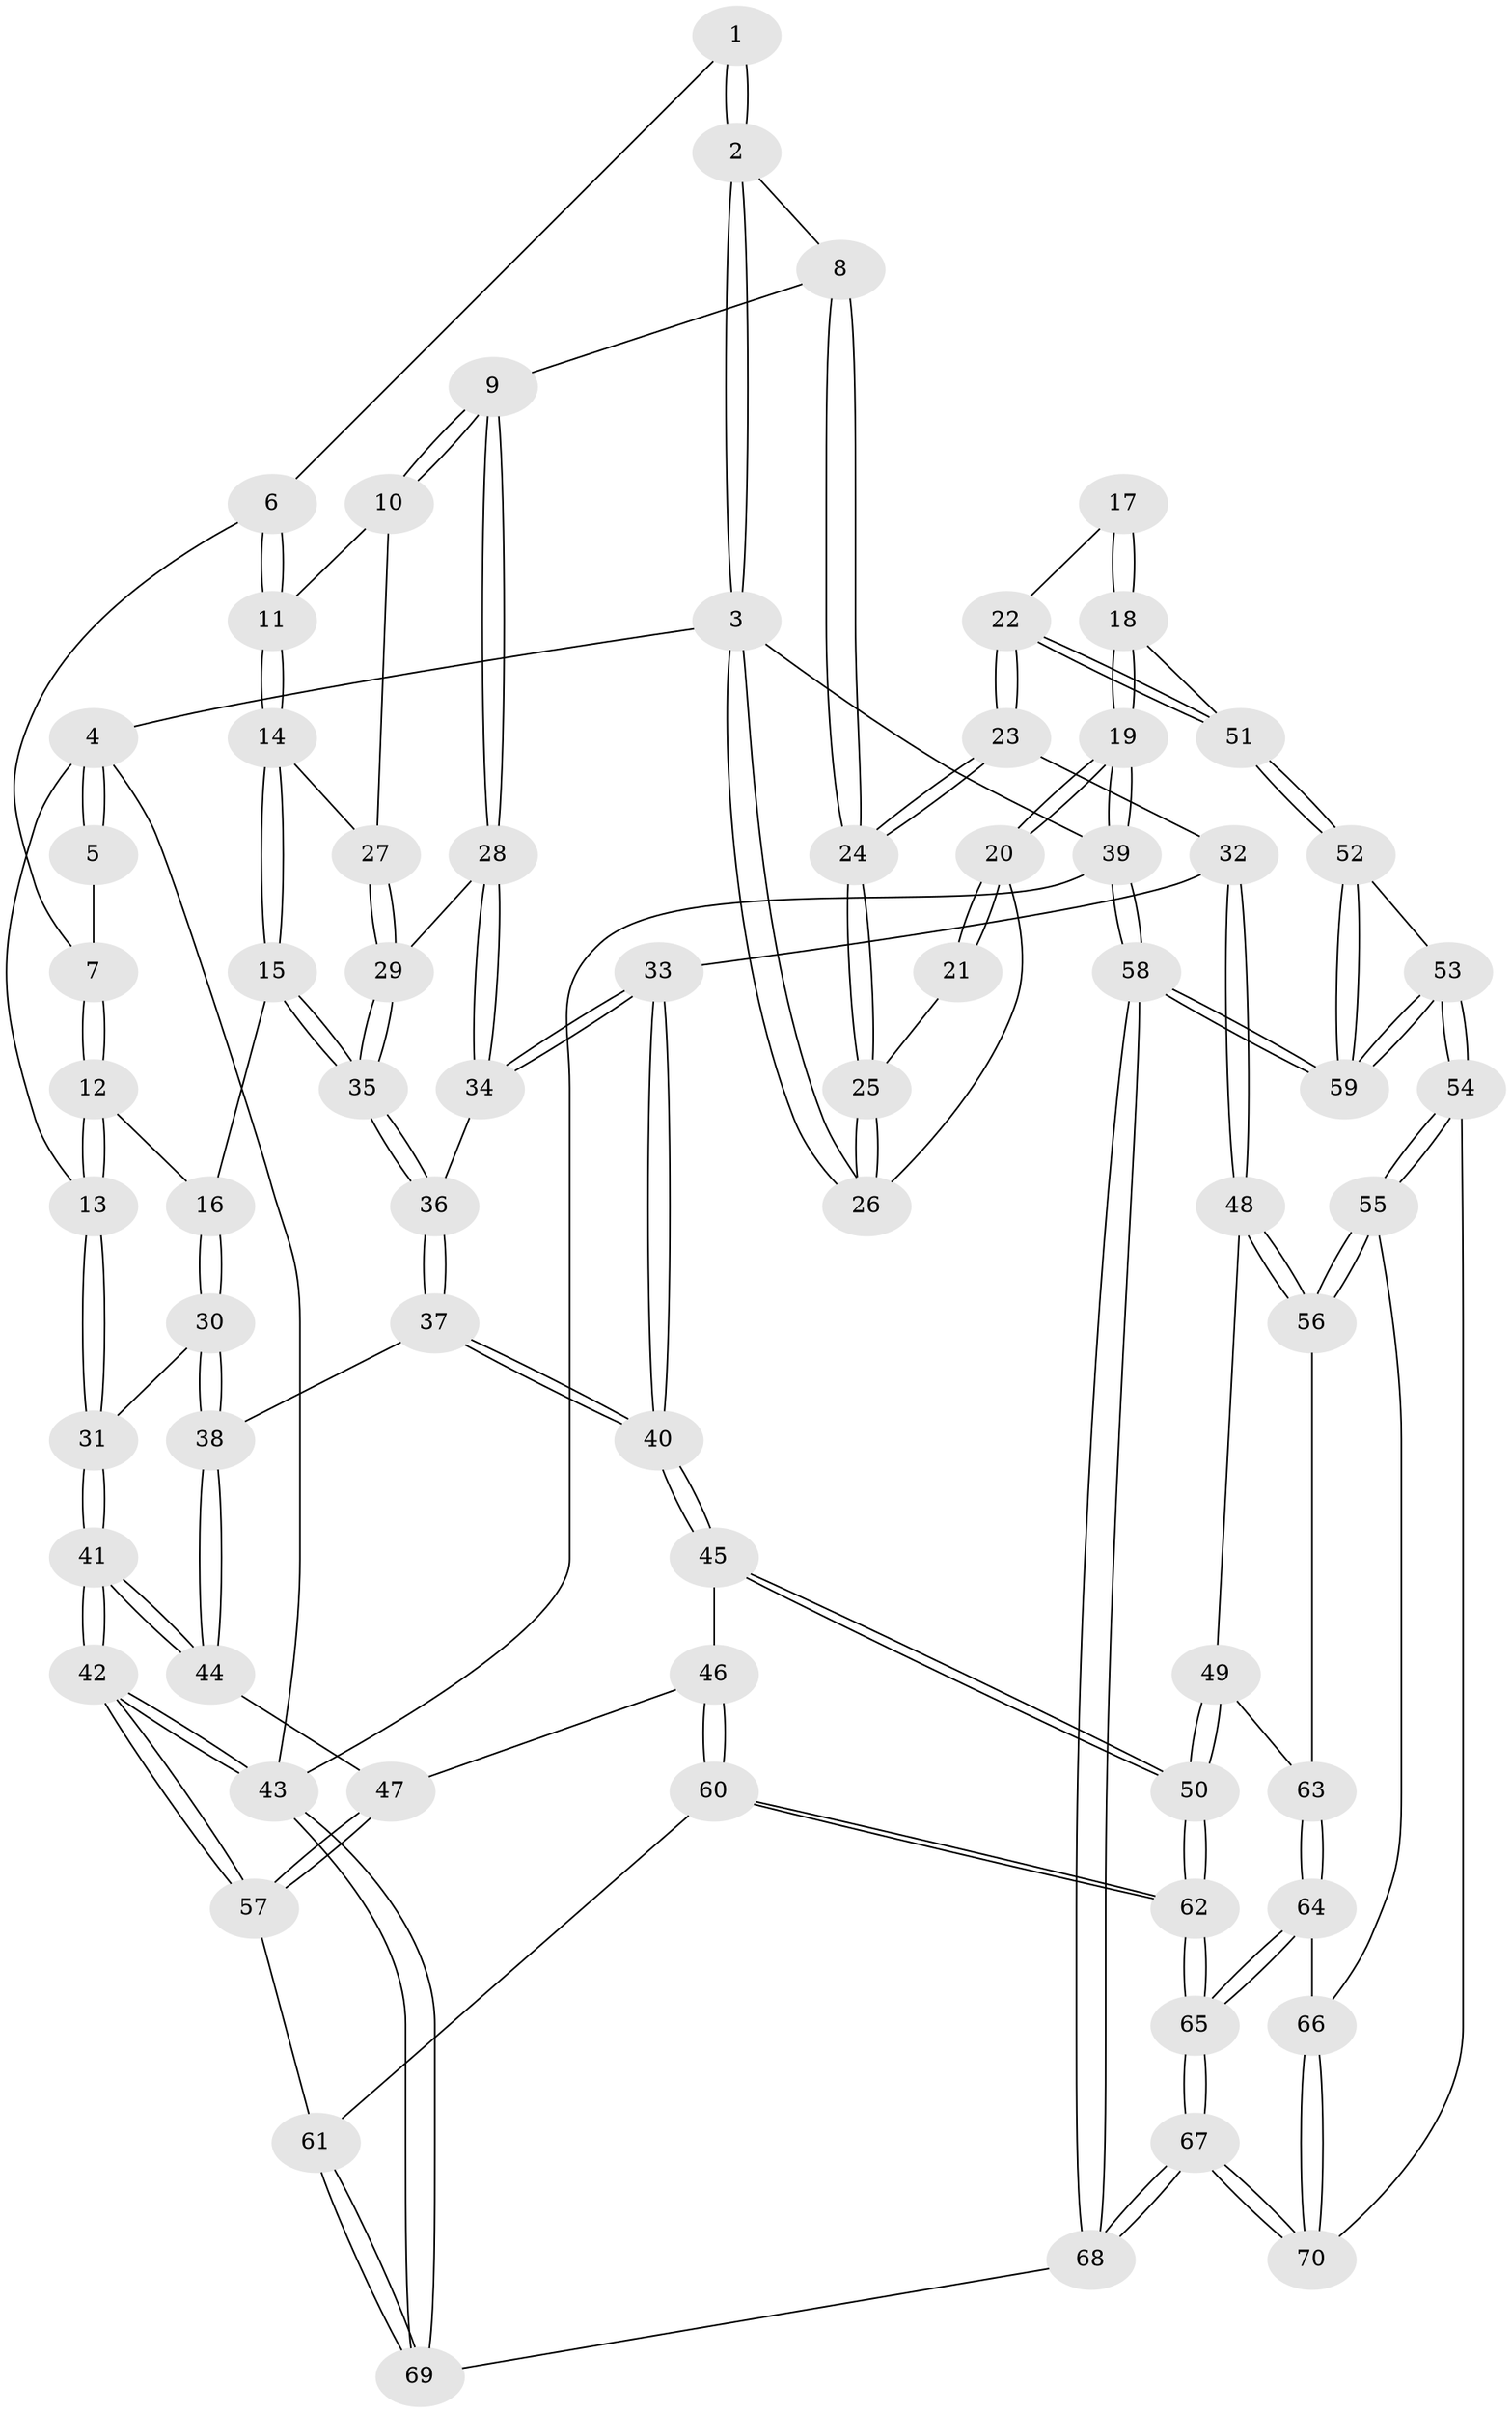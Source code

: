 // Generated by graph-tools (version 1.1) at 2025/17/03/09/25 04:17:07]
// undirected, 70 vertices, 172 edges
graph export_dot {
graph [start="1"]
  node [color=gray90,style=filled];
  1 [pos="+0.3517051926530757+0"];
  2 [pos="+0.6702702155734349+0"];
  3 [pos="+1+0"];
  4 [pos="+0+0"];
  5 [pos="+0+0"];
  6 [pos="+0.3211662605038583+0.04423116808005313"];
  7 [pos="+0.12979223427914982+0.10022936702596964"];
  8 [pos="+0.683648432969368+0.10859509935790114"];
  9 [pos="+0.663776846140656+0.12102361151640968"];
  10 [pos="+0.5658432954149373+0.16924393608237265"];
  11 [pos="+0.3311003402085641+0.1344721266664115"];
  12 [pos="+0.13458039556214557+0.1628998200589957"];
  13 [pos="+0+0.24703849039713885"];
  14 [pos="+0.28198040727632767+0.22608309249135056"];
  15 [pos="+0.2680882569736289+0.24471239672345735"];
  16 [pos="+0.18453230900145856+0.22082926311682036"];
  17 [pos="+0.9413068501423114+0.2265851117137244"];
  18 [pos="+0.9890370552393809+0.48205787769727365"];
  19 [pos="+1+0.5110921736753213"];
  20 [pos="+1+0.0923496433947097"];
  21 [pos="+0.936196967239431+0.1884006047394522"];
  22 [pos="+0.7882633051923272+0.4681219975338547"];
  23 [pos="+0.7829229074080378+0.46538739222311093"];
  24 [pos="+0.7166042951136922+0.14677016614601748"];
  25 [pos="+0.7990576802677823+0.15567130240289445"];
  26 [pos="+1+0"];
  27 [pos="+0.5099181231551789+0.23845533235733896"];
  28 [pos="+0.5422840749144202+0.41506321056649775"];
  29 [pos="+0.4707860872959782+0.3149065498992122"];
  30 [pos="+0.039207173860219616+0.3491002587375843"];
  31 [pos="+0+0.2732854446910077"];
  32 [pos="+0.638815350462801+0.5113385634599328"];
  33 [pos="+0.5616599928668726+0.45500827157671997"];
  34 [pos="+0.5505789355237353+0.43716874593364796"];
  35 [pos="+0.3044325121832205+0.3604893250072618"];
  36 [pos="+0.2988293127560619+0.387582600693222"];
  37 [pos="+0.26358103777765324+0.4880542727136685"];
  38 [pos="+0.1523518074431226+0.47656562742172215"];
  39 [pos="+1+1"];
  40 [pos="+0.2822362840043559+0.5217015190295319"];
  41 [pos="+0+0.5942878453353336"];
  42 [pos="+0+1"];
  43 [pos="+0+1"];
  44 [pos="+0.01875298600813694+0.5739550096190651"];
  45 [pos="+0.28439712393914696+0.5297116604820692"];
  46 [pos="+0.16112977657188213+0.6630728293615153"];
  47 [pos="+0.06296965324758211+0.6334104170406004"];
  48 [pos="+0.6227823539353166+0.5367569618687403"];
  49 [pos="+0.331024418024017+0.5794415527176905"];
  50 [pos="+0.3111753661002586+0.5691225945095857"];
  51 [pos="+0.8154393623497501+0.4825558579102746"];
  52 [pos="+0.8130106430212631+0.5368773398387932"];
  53 [pos="+0.6374929943943913+0.7989481617662987"];
  54 [pos="+0.6212845860838418+0.7858626467664422"];
  55 [pos="+0.576695936291952+0.710582472627366"];
  56 [pos="+0.5720950728757312+0.6839412946049116"];
  57 [pos="+0.07056708018367117+0.7598765007718575"];
  58 [pos="+0.939330718760119+1"];
  59 [pos="+0.8352846221283412+0.9999586187903176"];
  60 [pos="+0.15176735460982455+0.7374542163546447"];
  61 [pos="+0.10669307820347636+0.7600171825051683"];
  62 [pos="+0.27380507442428603+0.7855172362411104"];
  63 [pos="+0.3991424337788987+0.6402995432639046"];
  64 [pos="+0.4071406281213184+0.7733796211843623"];
  65 [pos="+0.3164412448897162+0.8816769745224089"];
  66 [pos="+0.46003100494753496+0.7616915303251472"];
  67 [pos="+0.31651977751895516+0.9873308697680014"];
  68 [pos="+0.30032714189044435+1"];
  69 [pos="+0.2544315767833356+1"];
  70 [pos="+0.4898846036588565+0.8539820039889117"];
  1 -- 2;
  1 -- 2;
  1 -- 6;
  2 -- 3;
  2 -- 3;
  2 -- 8;
  3 -- 4;
  3 -- 26;
  3 -- 26;
  3 -- 39;
  4 -- 5;
  4 -- 5;
  4 -- 13;
  4 -- 43;
  5 -- 7;
  6 -- 7;
  6 -- 11;
  6 -- 11;
  7 -- 12;
  7 -- 12;
  8 -- 9;
  8 -- 24;
  8 -- 24;
  9 -- 10;
  9 -- 10;
  9 -- 28;
  9 -- 28;
  10 -- 11;
  10 -- 27;
  11 -- 14;
  11 -- 14;
  12 -- 13;
  12 -- 13;
  12 -- 16;
  13 -- 31;
  13 -- 31;
  14 -- 15;
  14 -- 15;
  14 -- 27;
  15 -- 16;
  15 -- 35;
  15 -- 35;
  16 -- 30;
  16 -- 30;
  17 -- 18;
  17 -- 18;
  17 -- 22;
  18 -- 19;
  18 -- 19;
  18 -- 51;
  19 -- 20;
  19 -- 20;
  19 -- 39;
  19 -- 39;
  20 -- 21;
  20 -- 21;
  20 -- 26;
  21 -- 25;
  22 -- 23;
  22 -- 23;
  22 -- 51;
  22 -- 51;
  23 -- 24;
  23 -- 24;
  23 -- 32;
  24 -- 25;
  24 -- 25;
  25 -- 26;
  25 -- 26;
  27 -- 29;
  27 -- 29;
  28 -- 29;
  28 -- 34;
  28 -- 34;
  29 -- 35;
  29 -- 35;
  30 -- 31;
  30 -- 38;
  30 -- 38;
  31 -- 41;
  31 -- 41;
  32 -- 33;
  32 -- 48;
  32 -- 48;
  33 -- 34;
  33 -- 34;
  33 -- 40;
  33 -- 40;
  34 -- 36;
  35 -- 36;
  35 -- 36;
  36 -- 37;
  36 -- 37;
  37 -- 38;
  37 -- 40;
  37 -- 40;
  38 -- 44;
  38 -- 44;
  39 -- 58;
  39 -- 58;
  39 -- 43;
  40 -- 45;
  40 -- 45;
  41 -- 42;
  41 -- 42;
  41 -- 44;
  41 -- 44;
  42 -- 43;
  42 -- 43;
  42 -- 57;
  42 -- 57;
  43 -- 69;
  43 -- 69;
  44 -- 47;
  45 -- 46;
  45 -- 50;
  45 -- 50;
  46 -- 47;
  46 -- 60;
  46 -- 60;
  47 -- 57;
  47 -- 57;
  48 -- 49;
  48 -- 56;
  48 -- 56;
  49 -- 50;
  49 -- 50;
  49 -- 63;
  50 -- 62;
  50 -- 62;
  51 -- 52;
  51 -- 52;
  52 -- 53;
  52 -- 59;
  52 -- 59;
  53 -- 54;
  53 -- 54;
  53 -- 59;
  53 -- 59;
  54 -- 55;
  54 -- 55;
  54 -- 70;
  55 -- 56;
  55 -- 56;
  55 -- 66;
  56 -- 63;
  57 -- 61;
  58 -- 59;
  58 -- 59;
  58 -- 68;
  58 -- 68;
  60 -- 61;
  60 -- 62;
  60 -- 62;
  61 -- 69;
  61 -- 69;
  62 -- 65;
  62 -- 65;
  63 -- 64;
  63 -- 64;
  64 -- 65;
  64 -- 65;
  64 -- 66;
  65 -- 67;
  65 -- 67;
  66 -- 70;
  66 -- 70;
  67 -- 68;
  67 -- 68;
  67 -- 70;
  67 -- 70;
  68 -- 69;
}
